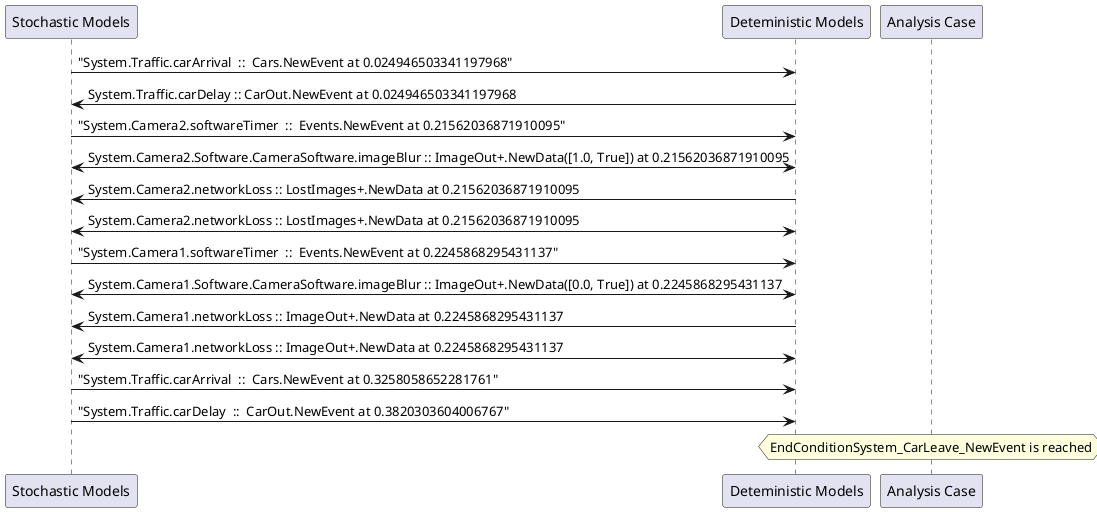 
	@startuml
	participant "Stochastic Models" as stochmodel
	participant "Deteministic Models" as detmodel
	participant "Analysis Case" as analysis
	{2572_stop} stochmodel -> detmodel : "System.Traffic.carArrival  ::  Cars.NewEvent at 0.024946503341197968"
{2582_start} detmodel -> stochmodel : System.Traffic.carDelay :: CarOut.NewEvent at 0.024946503341197968
{2557_stop} stochmodel -> detmodel : "System.Camera2.softwareTimer  ::  Events.NewEvent at 0.21562036871910095"
detmodel <-> stochmodel : System.Camera2.Software.CameraSoftware.imageBlur :: ImageOut+.NewData([1.0, True]) at 0.21562036871910095
detmodel -> stochmodel : System.Camera2.networkLoss :: LostImages+.NewData at 0.21562036871910095
detmodel <-> stochmodel : System.Camera2.networkLoss :: LostImages+.NewData at 0.21562036871910095
{2542_stop} stochmodel -> detmodel : "System.Camera1.softwareTimer  ::  Events.NewEvent at 0.2245868295431137"
detmodel <-> stochmodel : System.Camera1.Software.CameraSoftware.imageBlur :: ImageOut+.NewData([0.0, True]) at 0.2245868295431137
detmodel -> stochmodel : System.Camera1.networkLoss :: ImageOut+.NewData at 0.2245868295431137
detmodel <-> stochmodel : System.Camera1.networkLoss :: ImageOut+.NewData at 0.2245868295431137
{2573_stop} stochmodel -> detmodel : "System.Traffic.carArrival  ::  Cars.NewEvent at 0.3258058652281761"
{2582_stop} stochmodel -> detmodel : "System.Traffic.carDelay  ::  CarOut.NewEvent at 0.3820303604006767"
{2582_start} <-> {2582_stop} : delay
hnote over analysis 
EndConditionSystem_CarLeave_NewEvent is reached
endnote
@enduml